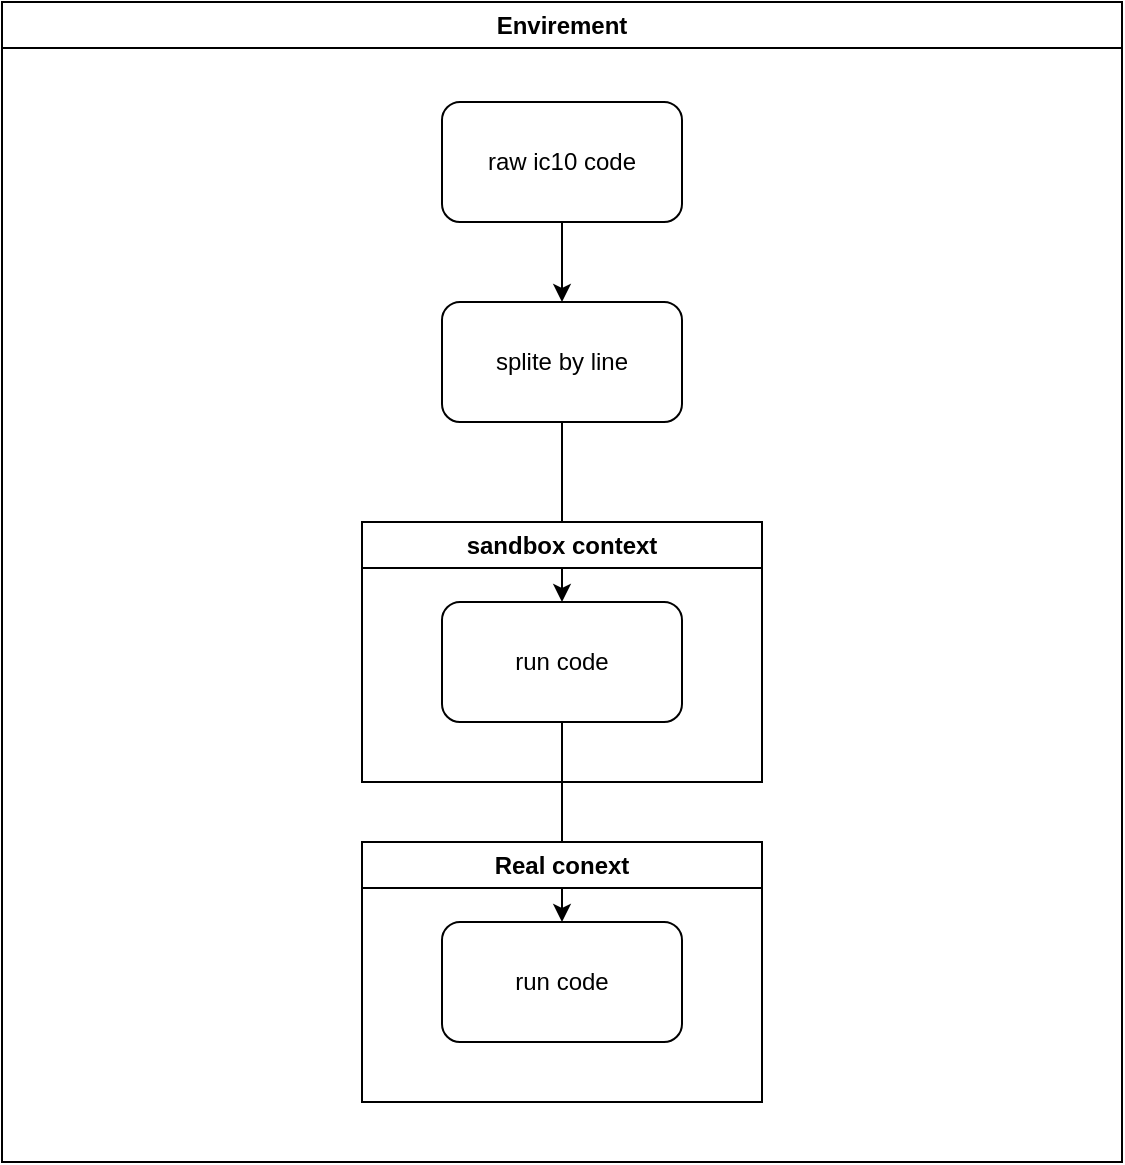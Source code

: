 <mxfile>
    <diagram id="N4B0mG_CqVoyd-KQqLSA" name="steps">
        <mxGraphModel dx="974" dy="397" grid="1" gridSize="10" guides="1" tooltips="1" connect="1" arrows="1" fold="1" page="1" pageScale="1" pageWidth="827" pageHeight="1169" math="0" shadow="0">
            <root>
                <mxCell id="0"/>
                <mxCell id="1" parent="0"/>
                <mxCell id="VMqmslvxnpSK_HTbR0jJ-2" value="Envirement" style="swimlane;whiteSpace=wrap;html=1;" parent="1" vertex="1">
                    <mxGeometry x="50" y="20" width="560" height="580" as="geometry">
                        <mxRectangle x="50" y="20" width="100" height="30" as="alternateBounds"/>
                    </mxGeometry>
                </mxCell>
                <mxCell id="VMqmslvxnpSK_HTbR0jJ-12" value="" style="edgeStyle=none;html=1;" parent="VMqmslvxnpSK_HTbR0jJ-2" source="VMqmslvxnpSK_HTbR0jJ-8" target="VMqmslvxnpSK_HTbR0jJ-11" edge="1">
                    <mxGeometry relative="1" as="geometry"/>
                </mxCell>
                <mxCell id="VMqmslvxnpSK_HTbR0jJ-5" value="" style="edgeStyle=none;html=1;" parent="VMqmslvxnpSK_HTbR0jJ-2" source="VMqmslvxnpSK_HTbR0jJ-3" target="VMqmslvxnpSK_HTbR0jJ-4" edge="1">
                    <mxGeometry relative="1" as="geometry"/>
                </mxCell>
                <mxCell id="VMqmslvxnpSK_HTbR0jJ-3" value="raw ic10 code" style="rounded=1;whiteSpace=wrap;html=1;" parent="VMqmslvxnpSK_HTbR0jJ-2" vertex="1">
                    <mxGeometry x="220" y="50" width="120" height="60" as="geometry"/>
                </mxCell>
                <mxCell id="VMqmslvxnpSK_HTbR0jJ-9" value="" style="edgeStyle=none;html=1;" parent="VMqmslvxnpSK_HTbR0jJ-2" source="VMqmslvxnpSK_HTbR0jJ-4" target="VMqmslvxnpSK_HTbR0jJ-8" edge="1">
                    <mxGeometry relative="1" as="geometry"/>
                </mxCell>
                <mxCell id="VMqmslvxnpSK_HTbR0jJ-4" value="splite by line" style="whiteSpace=wrap;html=1;rounded=1;" parent="VMqmslvxnpSK_HTbR0jJ-2" vertex="1">
                    <mxGeometry x="220" y="150" width="120" height="60" as="geometry"/>
                </mxCell>
                <mxCell id="VMqmslvxnpSK_HTbR0jJ-7" value="sandbox context" style="swimlane;whiteSpace=wrap;html=1;" parent="VMqmslvxnpSK_HTbR0jJ-2" vertex="1">
                    <mxGeometry x="180" y="260" width="200" height="130" as="geometry"/>
                </mxCell>
                <mxCell id="VMqmslvxnpSK_HTbR0jJ-8" value="run code" style="whiteSpace=wrap;html=1;rounded=1;" parent="VMqmslvxnpSK_HTbR0jJ-7" vertex="1">
                    <mxGeometry x="40" y="40" width="120" height="60" as="geometry"/>
                </mxCell>
                <mxCell id="VMqmslvxnpSK_HTbR0jJ-10" value="Real conext" style="swimlane;whiteSpace=wrap;html=1;" parent="VMqmslvxnpSK_HTbR0jJ-2" vertex="1">
                    <mxGeometry x="180" y="420" width="200" height="130" as="geometry"/>
                </mxCell>
                <mxCell id="VMqmslvxnpSK_HTbR0jJ-11" value="run code" style="whiteSpace=wrap;html=1;rounded=1;" parent="VMqmslvxnpSK_HTbR0jJ-10" vertex="1">
                    <mxGeometry x="40" y="40" width="120" height="60" as="geometry"/>
                </mxCell>
            </root>
        </mxGraphModel>
    </diagram>
    <diagram name="Страница — 1" id="V8KqElsHYLVdyvT8VotK">
        <mxGraphModel dx="1412" dy="575" grid="1" gridSize="10" guides="1" tooltips="1" connect="1" arrows="1" fold="1" page="1" pageScale="1" pageWidth="827" pageHeight="1169" math="0" shadow="0">
            <root>
                <mxCell id="0"/>
                <mxCell id="1" parent="0"/>
                <mxCell id="oiibnv2EOFYBwpJB7q5H-24" style="edgeStyle=orthogonalEdgeStyle;rounded=0;orthogonalLoop=1;jettySize=auto;html=1;exitX=1;exitY=0.5;exitDx=0;exitDy=0;entryX=0;entryY=0.5;entryDx=0;entryDy=0;" parent="1" source="oiibnv2EOFYBwpJB7q5H-8" target="oiibnv2EOFYBwpJB7q5H-23" edge="1">
                    <mxGeometry relative="1" as="geometry"/>
                </mxCell>
                <mxCell id="oiibnv2EOFYBwpJB7q5H-8" value="&lt;span style=&quot;font-weight: 400;&quot;&gt;Инициализация проекта&lt;/span&gt;" style="swimlane;whiteSpace=wrap;html=1;" parent="1" vertex="1">
                    <mxGeometry x="94" y="40" width="640" height="400" as="geometry">
                        <mxRectangle x="94" y="40" width="180" height="30" as="alternateBounds"/>
                    </mxGeometry>
                </mxCell>
                <mxCell id="oiibnv2EOFYBwpJB7q5H-16" value="" style="edgeStyle=orthogonalEdgeStyle;rounded=0;orthogonalLoop=1;jettySize=auto;html=1;" parent="oiibnv2EOFYBwpJB7q5H-8" source="4rec9Dz1lcHQf-7zMOeP-2" target="oiibnv2EOFYBwpJB7q5H-15" edge="1">
                    <mxGeometry relative="1" as="geometry"/>
                </mxCell>
                <mxCell id="oiibnv2EOFYBwpJB7q5H-17" value="Данные" style="edgeLabel;html=1;align=center;verticalAlign=middle;resizable=0;points=[];" parent="oiibnv2EOFYBwpJB7q5H-16" vertex="1" connectable="0">
                    <mxGeometry x="-0.105" y="2" relative="1" as="geometry">
                        <mxPoint as="offset"/>
                    </mxGeometry>
                </mxCell>
                <object label="Создание окружения" id="4rec9Dz1lcHQf-7zMOeP-2">
                    <mxCell style="swimlane;fontStyle=0;childLayout=stackLayout;horizontal=1;startSize=30;horizontalStack=0;resizeParent=1;resizeParentMax=0;resizeLast=0;collapsible=1;marginBottom=0;whiteSpace=wrap;html=1;" parent="oiibnv2EOFYBwpJB7q5H-8" vertex="1">
                        <mxGeometry x="30" y="50" width="140" height="120" as="geometry"/>
                    </mxCell>
                </object>
                <mxCell id="4rec9Dz1lcHQf-7zMOeP-3" value="Создание сети" style="text;strokeColor=none;fillColor=none;align=left;verticalAlign=middle;spacingLeft=4;spacingRight=4;overflow=hidden;points=[[0,0.5],[1,0.5]];portConstraint=eastwest;rotatable=0;whiteSpace=wrap;html=1;" parent="4rec9Dz1lcHQf-7zMOeP-2" vertex="1">
                    <mxGeometry y="30" width="140" height="30" as="geometry"/>
                </mxCell>
                <mxCell id="4rec9Dz1lcHQf-7zMOeP-4" value="Создание&amp;nbsp; чипа" style="text;strokeColor=none;fillColor=none;align=left;verticalAlign=middle;spacingLeft=4;spacingRight=4;overflow=hidden;points=[[0,0.5],[1,0.5]];portConstraint=eastwest;rotatable=0;whiteSpace=wrap;html=1;" parent="4rec9Dz1lcHQf-7zMOeP-2" vertex="1">
                    <mxGeometry y="60" width="140" height="30" as="geometry"/>
                </mxCell>
                <mxCell id="4rec9Dz1lcHQf-7zMOeP-5" value="Создание&amp;nbsp; сокета" style="text;strokeColor=none;fillColor=none;align=left;verticalAlign=middle;spacingLeft=4;spacingRight=4;overflow=hidden;points=[[0,0.5],[1,0.5]];portConstraint=eastwest;rotatable=0;whiteSpace=wrap;html=1;" parent="4rec9Dz1lcHQf-7zMOeP-2" vertex="1">
                    <mxGeometry y="90" width="140" height="30" as="geometry"/>
                </mxCell>
                <mxCell id="oiibnv2EOFYBwpJB7q5H-6" value="&lt;p&gt;&lt;span style=&quot;background-color: transparent; color: light-dark(rgb(0, 0, 0), rgb(255, 255, 255));&quot;&gt;Аналог провода в игре.&lt;br&gt;&lt;/span&gt;&lt;span style=&quot;background-color: transparent; color: light-dark(rgb(0, 0, 0), rgb(255, 255, 255));&quot;&gt;Хранит список всех подключеных устрорйств.&lt;/span&gt;&lt;/p&gt;" style="rounded=0;whiteSpace=wrap;html=1;align=left;dashed=1;" parent="oiibnv2EOFYBwpJB7q5H-8" vertex="1">
                    <mxGeometry x="220" y="30" width="300" height="60" as="geometry"/>
                </mxCell>
                <mxCell id="oiibnv2EOFYBwpJB7q5H-7" value="" style="edgeStyle=orthogonalEdgeStyle;rounded=0;orthogonalLoop=1;jettySize=auto;html=1;dashed=1;" parent="oiibnv2EOFYBwpJB7q5H-8" source="4rec9Dz1lcHQf-7zMOeP-3" target="oiibnv2EOFYBwpJB7q5H-6" edge="1">
                    <mxGeometry relative="1" as="geometry"/>
                </mxCell>
                <mxCell id="oiibnv2EOFYBwpJB7q5H-9" value="Аналог чипа ic10 и является оперативной памятью&lt;div&gt;Хранит код, регистры стак, список инструкций&lt;/div&gt;&lt;div&gt;Определяет ограничение памяти&lt;/div&gt;" style="rounded=0;whiteSpace=wrap;html=1;align=left;dashed=1;" parent="oiibnv2EOFYBwpJB7q5H-8" vertex="1">
                    <mxGeometry x="220" y="110" width="300" height="60" as="geometry"/>
                </mxCell>
                <mxCell id="oiibnv2EOFYBwpJB7q5H-10" value="" style="edgeStyle=orthogonalEdgeStyle;rounded=0;orthogonalLoop=1;jettySize=auto;html=1;dashed=1;" parent="oiibnv2EOFYBwpJB7q5H-8" source="4rec9Dz1lcHQf-7zMOeP-4" target="oiibnv2EOFYBwpJB7q5H-9" edge="1">
                    <mxGeometry relative="1" as="geometry"/>
                </mxCell>
                <mxCell id="oiibnv2EOFYBwpJB7q5H-11" value="Аналог сокета в игре&lt;div&gt;Обеспечивает связь чипа с сетью&lt;/div&gt;&lt;div&gt;Является устройством&lt;/div&gt;" style="rounded=0;whiteSpace=wrap;html=1;align=left;dashed=1;" parent="oiibnv2EOFYBwpJB7q5H-8" vertex="1">
                    <mxGeometry x="220" y="190" width="300" height="60" as="geometry"/>
                </mxCell>
                <mxCell id="oiibnv2EOFYBwpJB7q5H-13" style="edgeStyle=orthogonalEdgeStyle;rounded=0;orthogonalLoop=1;jettySize=auto;html=1;exitX=1;exitY=0.5;exitDx=0;exitDy=0;entryX=0;entryY=0.5;entryDx=0;entryDy=0;dashed=1;" parent="oiibnv2EOFYBwpJB7q5H-8" source="4rec9Dz1lcHQf-7zMOeP-5" target="oiibnv2EOFYBwpJB7q5H-11" edge="1">
                    <mxGeometry relative="1" as="geometry"/>
                </mxCell>
                <mxCell id="oiibnv2EOFYBwpJB7q5H-18" style="edgeStyle=orthogonalEdgeStyle;rounded=0;orthogonalLoop=1;jettySize=auto;html=1;exitX=0.5;exitY=1;exitDx=0;exitDy=0;entryX=0.5;entryY=1;entryDx=0;entryDy=0;" parent="oiibnv2EOFYBwpJB7q5H-8" source="oiibnv2EOFYBwpJB7q5H-15" target="oiibnv2EOFYBwpJB7q5H-8" edge="1">
                    <mxGeometry relative="1" as="geometry"/>
                </mxCell>
                <mxCell id="oiibnv2EOFYBwpJB7q5H-15" value="Создание&amp;nbsp;&lt;span style=&quot;color: rgb(169, 220, 118); font-family: &amp;quot;JetBrains Mono&amp;quot;, monospace; background-color: rgb(45, 42, 46);&quot;&gt;Ic10Runner&lt;/span&gt;&lt;div&gt;в&amp;nbsp;&lt;span style=&quot;color: rgb(169, 220, 118); font-family: &amp;quot;JetBrains Mono&amp;quot;, monospace; background-color: rgb(45, 42, 46);&quot;&gt;Ic10Runner&amp;nbsp;&lt;/span&gt;&lt;span style=&quot;background-color: transparent; color: light-dark(rgb(0, 0, 0), rgb(255, 255, 255));&quot;&gt;передаем все сокет в котором есть чип и который прандлежит сети&lt;/span&gt;&lt;br&gt;&lt;/div&gt;" style="shape=process;whiteSpace=wrap;html=1;backgroundOutline=1;" parent="oiibnv2EOFYBwpJB7q5H-8" vertex="1">
                    <mxGeometry x="40" y="280" width="250" height="60" as="geometry"/>
                </mxCell>
                <mxCell id="oiibnv2EOFYBwpJB7q5H-23" value="Код" style="swimlane;whiteSpace=wrap;html=1;" parent="1" vertex="1">
                    <mxGeometry x="780" y="117.5" width="610" height="215" as="geometry">
                        <mxRectangle x="780" y="117.5" width="60" height="30" as="alternateBounds"/>
                    </mxGeometry>
                </mxCell>
                <mxCell id="oiibnv2EOFYBwpJB7q5H-25" value="&lt;div style=&quot;background-color:#2d2a2e;color:#fcfcfa&quot;&gt;&lt;pre style=&quot;font-family:&#39;JetBrains Mono&#39;,monospace;font-size:11,4pt;&quot;&gt;&lt;span style=&quot;color:#ff6188;font-style:italic;&quot;&gt;const &lt;/span&gt;&lt;span style=&quot;color:#9876aa;font-weight:bold;font-style:italic;&quot;&gt;code &lt;/span&gt;&lt;span style=&quot;color:#ff6188;&quot;&gt;= &lt;/span&gt;&lt;span style=&quot;color:#ffd866;&quot;&gt;&quot;move r0 10&quot;&lt;br&gt;&lt;/span&gt;&lt;span style=&quot;color:#ff6188;font-style:italic;&quot;&gt;const &lt;/span&gt;&lt;span style=&quot;color:#9876aa;font-weight:bold;font-style:italic;&quot;&gt;network &lt;/span&gt;&lt;span style=&quot;color:#ff6188;&quot;&gt;= &lt;/span&gt;&lt;span style=&quot;color:#ff6188;font-style:italic;&quot;&gt;new &lt;/span&gt;Network&lt;span style=&quot;color:#939293;&quot;&gt;();&lt;br&gt;&lt;/span&gt;&lt;span style=&quot;color:#ff6188;font-style:italic;&quot;&gt;const &lt;/span&gt;&lt;span style=&quot;color:#9876aa;font-weight:bold;font-style:italic;&quot;&gt;chip &lt;/span&gt;&lt;span style=&quot;color:#ff6188;&quot;&gt;= &lt;/span&gt;&lt;span style=&quot;color:#ff6188;font-style:italic;&quot;&gt;new &lt;/span&gt;Chip&lt;span style=&quot;color:#939293;&quot;&gt;({&lt;/span&gt;ic10Code&lt;span style=&quot;color:#ff6188;&quot;&gt;: &lt;/span&gt;&lt;span style=&quot;color:#9876aa;font-weight:bold;font-style:italic;&quot;&gt;code&lt;/span&gt;&lt;span style=&quot;color:#939293;&quot;&gt;, &lt;/span&gt;register_length&lt;span style=&quot;color:#ff6188;&quot;&gt;: &lt;/span&gt;&lt;span style=&quot;color:#ab9df2;&quot;&gt;16&lt;/span&gt;&lt;span style=&quot;color:#939293;&quot;&gt;, &lt;/span&gt;stack_length&lt;span style=&quot;color:#ff6188;&quot;&gt;: &lt;/span&gt;&lt;span style=&quot;color:#ab9df2;&quot;&gt;512&lt;/span&gt;&lt;span style=&quot;color:#939293;&quot;&gt;});&lt;br&gt;&lt;div style=&quot;&quot;&gt;&lt;span style=&quot;white-space-collapse: collapse; color: rgb(255, 97, 136); font-style: italic;&quot;&gt;const &lt;/span&gt;&lt;span style=&quot;white-space-collapse: collapse; color: rgb(152, 118, 170); font-weight: bold; font-style: italic;&quot;&gt;socket &lt;/span&gt;&lt;span style=&quot;white-space-collapse: collapse; color: rgb(255, 97, 136);&quot;&gt;= &lt;/span&gt;&lt;span style=&quot;white-space-collapse: collapse; color: rgb(255, 97, 136); font-style: italic;&quot;&gt;new &lt;/span&gt;&lt;span style=&quot;color: rgb(252, 252, 250); white-space-collapse: collapse;&quot;&gt;Housing&lt;/span&gt;&lt;span style=&quot;white-space-collapse: collapse;&quot;&gt;({&lt;/span&gt;&lt;span style=&quot;white-space-collapse: collapse; color: rgb(152, 118, 170); font-weight: bold; font-style: italic;&quot;&gt;network&lt;/span&gt;&lt;span style=&quot;white-space-collapse: collapse;&quot;&gt;, &lt;/span&gt;&lt;span style=&quot;color: rgb(252, 252, 250); white-space-collapse: collapse;&quot;&gt;hash&lt;/span&gt;&lt;span style=&quot;white-space-collapse: collapse; color: rgb(255, 97, 136);&quot;&gt;: &lt;/span&gt;&lt;span style=&quot;white-space-collapse: collapse; color: rgb(171, 157, 242);&quot;&gt;125&lt;/span&gt;&lt;span style=&quot;white-space-collapse: collapse;&quot;&gt;, &lt;/span&gt;&lt;span style=&quot;white-space-collapse: collapse; color: rgb(152, 118, 170); font-weight: bold; font-style: italic;&quot;&gt;chip&lt;/span&gt;&lt;span style=&quot;white-space-collapse: collapse;&quot;&gt;});&lt;/span&gt;&lt;/div&gt;&lt;/span&gt;&lt;span style=&quot;color:#939293;&quot;&gt;&lt;div style=&quot;&quot;&gt;&lt;span style=&quot;white-space-collapse: collapse; color: rgb(255, 97, 136); font-style: italic;&quot;&gt;const &lt;/span&gt;&lt;span style=&quot;white-space-collapse: collapse; color: rgb(152, 118, 170); font-weight: bold; font-style: italic;&quot;&gt;cpu &lt;/span&gt;&lt;span style=&quot;white-space-collapse: collapse; color: rgb(255, 97, 136);&quot;&gt;= &lt;/span&gt;&lt;span style=&quot;white-space-collapse: collapse; color: rgb(255, 97, 136); font-style: italic;&quot;&gt;new &lt;/span&gt;&lt;span style=&quot;color: rgb(252, 252, 250); white-space-collapse: collapse;&quot;&gt;Ic10Runner&lt;/span&gt;&lt;span style=&quot;white-space-collapse: collapse;&quot;&gt;({&lt;/span&gt;&lt;span style=&quot;color: rgb(252, 252, 250); white-space-collapse: collapse;&quot;&gt;housing&lt;/span&gt;&lt;span style=&quot;white-space-collapse: collapse; color: rgb(255, 97, 136);&quot;&gt;: &lt;/span&gt;&lt;span style=&quot;white-space-collapse: collapse; color: rgb(152, 118, 170); font-weight: bold; font-style: italic;&quot;&gt;socket&lt;/span&gt;&lt;span style=&quot;white-space-collapse: collapse;&quot;&gt;});&lt;/span&gt;&lt;/div&gt;&lt;/span&gt;&lt;/pre&gt;&lt;/div&gt;" style="text;html=1;align=left;verticalAlign=middle;resizable=0;points=[];autosize=1;strokeColor=none;fillColor=none;" parent="oiibnv2EOFYBwpJB7q5H-23" vertex="1">
                    <mxGeometry x="30" y="35" width="550" height="110" as="geometry"/>
                </mxCell>
            </root>
        </mxGraphModel>
    </diagram>
</mxfile>